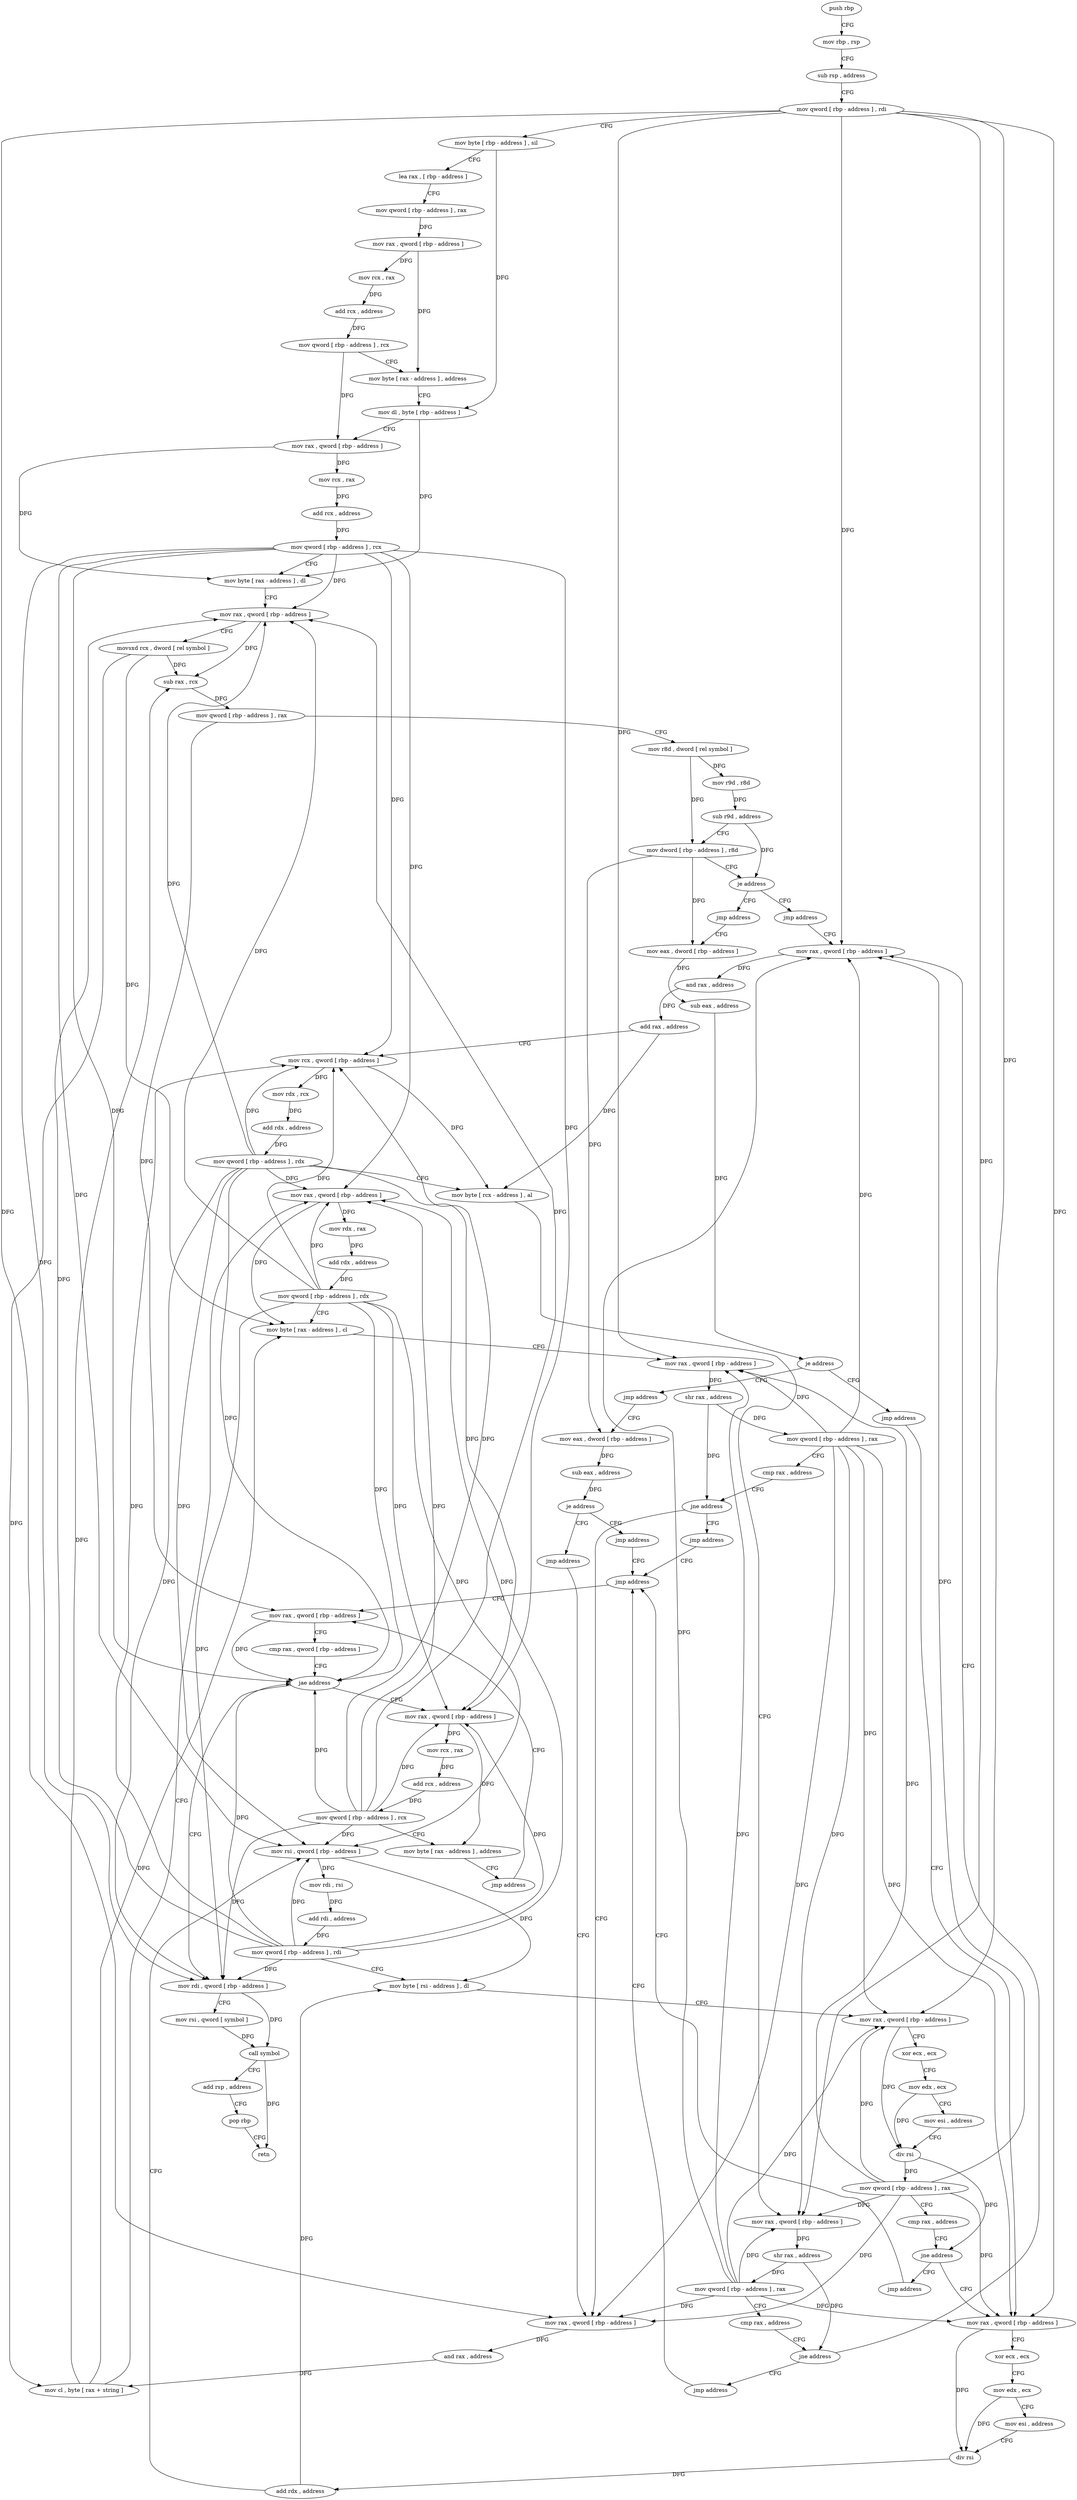 digraph "func" {
"4206576" [label = "push rbp" ]
"4206577" [label = "mov rbp , rsp" ]
"4206580" [label = "sub rsp , address" ]
"4206584" [label = "mov qword [ rbp - address ] , rdi" ]
"4206588" [label = "mov byte [ rbp - address ] , sil" ]
"4206592" [label = "lea rax , [ rbp - address ]" ]
"4206596" [label = "mov qword [ rbp - address ] , rax" ]
"4206600" [label = "mov rax , qword [ rbp - address ]" ]
"4206604" [label = "mov rcx , rax" ]
"4206607" [label = "add rcx , address" ]
"4206611" [label = "mov qword [ rbp - address ] , rcx" ]
"4206615" [label = "mov byte [ rax - address ] , address" ]
"4206619" [label = "mov dl , byte [ rbp - address ]" ]
"4206622" [label = "mov rax , qword [ rbp - address ]" ]
"4206626" [label = "mov rcx , rax" ]
"4206629" [label = "add rcx , address" ]
"4206633" [label = "mov qword [ rbp - address ] , rcx" ]
"4206637" [label = "mov byte [ rax - address ] , dl" ]
"4206640" [label = "mov rax , qword [ rbp - address ]" ]
"4206644" [label = "movsxd rcx , dword [ rel symbol ]" ]
"4206651" [label = "sub rax , rcx" ]
"4206654" [label = "mov qword [ rbp - address ] , rax" ]
"4206658" [label = "mov r8d , dword [ rel symbol ]" ]
"4206665" [label = "mov r9d , r8d" ]
"4206668" [label = "sub r9d , address" ]
"4206672" [label = "mov dword [ rbp - address ] , r8d" ]
"4206676" [label = "je address" ]
"4206721" [label = "jmp address" ]
"4206682" [label = "jmp address" ]
"4206726" [label = "mov rax , qword [ rbp - address ]" ]
"4206687" [label = "mov eax , dword [ rbp - address ]" ]
"4206730" [label = "and rax , address" ]
"4206736" [label = "add rax , address" ]
"4206742" [label = "mov rcx , qword [ rbp - address ]" ]
"4206746" [label = "mov rdx , rcx" ]
"4206749" [label = "add rdx , address" ]
"4206756" [label = "mov qword [ rbp - address ] , rdx" ]
"4206760" [label = "mov byte [ rcx - address ] , al" ]
"4206763" [label = "mov rax , qword [ rbp - address ]" ]
"4206767" [label = "shr rax , address" ]
"4206771" [label = "mov qword [ rbp - address ] , rax" ]
"4206775" [label = "cmp rax , address" ]
"4206779" [label = "jne address" ]
"4206785" [label = "jmp address" ]
"4206690" [label = "sub eax , address" ]
"4206693" [label = "je address" ]
"4206790" [label = "jmp address" ]
"4206699" [label = "jmp address" ]
"4206944" [label = "jmp address" ]
"4206795" [label = "mov rax , qword [ rbp - address ]" ]
"4206704" [label = "mov eax , dword [ rbp - address ]" ]
"4206949" [label = "mov rax , qword [ rbp - address ]" ]
"4206799" [label = "xor ecx , ecx" ]
"4206801" [label = "mov edx , ecx" ]
"4206803" [label = "mov esi , address" ]
"4206808" [label = "div rsi" ]
"4206811" [label = "add rdx , address" ]
"4206818" [label = "mov rsi , qword [ rbp - address ]" ]
"4206822" [label = "mov rdi , rsi" ]
"4206825" [label = "add rdi , address" ]
"4206832" [label = "mov qword [ rbp - address ] , rdi" ]
"4206836" [label = "mov byte [ rsi - address ] , dl" ]
"4206839" [label = "mov rax , qword [ rbp - address ]" ]
"4206843" [label = "xor ecx , ecx" ]
"4206845" [label = "mov edx , ecx" ]
"4206847" [label = "mov esi , address" ]
"4206852" [label = "div rsi" ]
"4206855" [label = "mov qword [ rbp - address ] , rax" ]
"4206859" [label = "cmp rax , address" ]
"4206863" [label = "jne address" ]
"4206869" [label = "jmp address" ]
"4206707" [label = "sub eax , address" ]
"4206710" [label = "je address" ]
"4206874" [label = "jmp address" ]
"4206716" [label = "jmp address" ]
"4206953" [label = "cmp rax , qword [ rbp - address ]" ]
"4206957" [label = "jae address" ]
"4206990" [label = "mov rdi , qword [ rbp - address ]" ]
"4206963" [label = "mov rax , qword [ rbp - address ]" ]
"4206879" [label = "mov rax , qword [ rbp - address ]" ]
"4206994" [label = "mov rsi , qword [ symbol ]" ]
"4207002" [label = "call symbol" ]
"4207007" [label = "add rsp , address" ]
"4207011" [label = "pop rbp" ]
"4207012" [label = "retn" ]
"4206967" [label = "mov rcx , rax" ]
"4206970" [label = "add rcx , address" ]
"4206977" [label = "mov qword [ rbp - address ] , rcx" ]
"4206981" [label = "mov byte [ rax - address ] , address" ]
"4206985" [label = "jmp address" ]
"4206883" [label = "and rax , address" ]
"4206889" [label = "mov cl , byte [ rax + string ]" ]
"4206896" [label = "mov rax , qword [ rbp - address ]" ]
"4206900" [label = "mov rdx , rax" ]
"4206903" [label = "add rdx , address" ]
"4206910" [label = "mov qword [ rbp - address ] , rdx" ]
"4206914" [label = "mov byte [ rax - address ] , cl" ]
"4206917" [label = "mov rax , qword [ rbp - address ]" ]
"4206921" [label = "shr rax , address" ]
"4206925" [label = "mov qword [ rbp - address ] , rax" ]
"4206929" [label = "cmp rax , address" ]
"4206933" [label = "jne address" ]
"4206939" [label = "jmp address" ]
"4206576" -> "4206577" [ label = "CFG" ]
"4206577" -> "4206580" [ label = "CFG" ]
"4206580" -> "4206584" [ label = "CFG" ]
"4206584" -> "4206588" [ label = "CFG" ]
"4206584" -> "4206726" [ label = "DFG" ]
"4206584" -> "4206763" [ label = "DFG" ]
"4206584" -> "4206795" [ label = "DFG" ]
"4206584" -> "4206839" [ label = "DFG" ]
"4206584" -> "4206879" [ label = "DFG" ]
"4206584" -> "4206917" [ label = "DFG" ]
"4206588" -> "4206592" [ label = "CFG" ]
"4206588" -> "4206619" [ label = "DFG" ]
"4206592" -> "4206596" [ label = "CFG" ]
"4206596" -> "4206600" [ label = "DFG" ]
"4206600" -> "4206604" [ label = "DFG" ]
"4206600" -> "4206615" [ label = "DFG" ]
"4206604" -> "4206607" [ label = "DFG" ]
"4206607" -> "4206611" [ label = "DFG" ]
"4206611" -> "4206615" [ label = "CFG" ]
"4206611" -> "4206622" [ label = "DFG" ]
"4206615" -> "4206619" [ label = "CFG" ]
"4206619" -> "4206622" [ label = "CFG" ]
"4206619" -> "4206637" [ label = "DFG" ]
"4206622" -> "4206626" [ label = "DFG" ]
"4206622" -> "4206637" [ label = "DFG" ]
"4206626" -> "4206629" [ label = "DFG" ]
"4206629" -> "4206633" [ label = "DFG" ]
"4206633" -> "4206637" [ label = "CFG" ]
"4206633" -> "4206640" [ label = "DFG" ]
"4206633" -> "4206742" [ label = "DFG" ]
"4206633" -> "4206818" [ label = "DFG" ]
"4206633" -> "4206957" [ label = "DFG" ]
"4206633" -> "4206990" [ label = "DFG" ]
"4206633" -> "4206963" [ label = "DFG" ]
"4206633" -> "4206896" [ label = "DFG" ]
"4206637" -> "4206640" [ label = "CFG" ]
"4206640" -> "4206644" [ label = "CFG" ]
"4206640" -> "4206651" [ label = "DFG" ]
"4206644" -> "4206651" [ label = "DFG" ]
"4206644" -> "4206889" [ label = "DFG" ]
"4206644" -> "4206914" [ label = "DFG" ]
"4206651" -> "4206654" [ label = "DFG" ]
"4206654" -> "4206658" [ label = "CFG" ]
"4206654" -> "4206949" [ label = "DFG" ]
"4206658" -> "4206665" [ label = "DFG" ]
"4206658" -> "4206672" [ label = "DFG" ]
"4206665" -> "4206668" [ label = "DFG" ]
"4206668" -> "4206672" [ label = "CFG" ]
"4206668" -> "4206676" [ label = "DFG" ]
"4206672" -> "4206676" [ label = "CFG" ]
"4206672" -> "4206687" [ label = "DFG" ]
"4206672" -> "4206704" [ label = "DFG" ]
"4206676" -> "4206721" [ label = "CFG" ]
"4206676" -> "4206682" [ label = "CFG" ]
"4206721" -> "4206726" [ label = "CFG" ]
"4206682" -> "4206687" [ label = "CFG" ]
"4206726" -> "4206730" [ label = "DFG" ]
"4206687" -> "4206690" [ label = "DFG" ]
"4206730" -> "4206736" [ label = "DFG" ]
"4206736" -> "4206742" [ label = "CFG" ]
"4206736" -> "4206760" [ label = "DFG" ]
"4206742" -> "4206746" [ label = "DFG" ]
"4206742" -> "4206760" [ label = "DFG" ]
"4206746" -> "4206749" [ label = "DFG" ]
"4206749" -> "4206756" [ label = "DFG" ]
"4206756" -> "4206760" [ label = "CFG" ]
"4206756" -> "4206640" [ label = "DFG" ]
"4206756" -> "4206742" [ label = "DFG" ]
"4206756" -> "4206818" [ label = "DFG" ]
"4206756" -> "4206957" [ label = "DFG" ]
"4206756" -> "4206990" [ label = "DFG" ]
"4206756" -> "4206963" [ label = "DFG" ]
"4206756" -> "4206896" [ label = "DFG" ]
"4206760" -> "4206763" [ label = "CFG" ]
"4206763" -> "4206767" [ label = "DFG" ]
"4206767" -> "4206771" [ label = "DFG" ]
"4206767" -> "4206779" [ label = "DFG" ]
"4206771" -> "4206775" [ label = "CFG" ]
"4206771" -> "4206726" [ label = "DFG" ]
"4206771" -> "4206763" [ label = "DFG" ]
"4206771" -> "4206795" [ label = "DFG" ]
"4206771" -> "4206839" [ label = "DFG" ]
"4206771" -> "4206879" [ label = "DFG" ]
"4206771" -> "4206917" [ label = "DFG" ]
"4206775" -> "4206779" [ label = "CFG" ]
"4206779" -> "4206726" [ label = "CFG" ]
"4206779" -> "4206785" [ label = "CFG" ]
"4206785" -> "4206944" [ label = "CFG" ]
"4206690" -> "4206693" [ label = "DFG" ]
"4206693" -> "4206790" [ label = "CFG" ]
"4206693" -> "4206699" [ label = "CFG" ]
"4206790" -> "4206795" [ label = "CFG" ]
"4206699" -> "4206704" [ label = "CFG" ]
"4206944" -> "4206949" [ label = "CFG" ]
"4206795" -> "4206799" [ label = "CFG" ]
"4206795" -> "4206808" [ label = "DFG" ]
"4206704" -> "4206707" [ label = "DFG" ]
"4206949" -> "4206953" [ label = "CFG" ]
"4206949" -> "4206957" [ label = "DFG" ]
"4206799" -> "4206801" [ label = "CFG" ]
"4206801" -> "4206803" [ label = "CFG" ]
"4206801" -> "4206808" [ label = "DFG" ]
"4206803" -> "4206808" [ label = "CFG" ]
"4206808" -> "4206811" [ label = "DFG" ]
"4206811" -> "4206818" [ label = "CFG" ]
"4206811" -> "4206836" [ label = "DFG" ]
"4206818" -> "4206822" [ label = "DFG" ]
"4206818" -> "4206836" [ label = "DFG" ]
"4206822" -> "4206825" [ label = "DFG" ]
"4206825" -> "4206832" [ label = "DFG" ]
"4206832" -> "4206836" [ label = "CFG" ]
"4206832" -> "4206640" [ label = "DFG" ]
"4206832" -> "4206742" [ label = "DFG" ]
"4206832" -> "4206818" [ label = "DFG" ]
"4206832" -> "4206957" [ label = "DFG" ]
"4206832" -> "4206990" [ label = "DFG" ]
"4206832" -> "4206963" [ label = "DFG" ]
"4206832" -> "4206896" [ label = "DFG" ]
"4206836" -> "4206839" [ label = "CFG" ]
"4206839" -> "4206843" [ label = "CFG" ]
"4206839" -> "4206852" [ label = "DFG" ]
"4206843" -> "4206845" [ label = "CFG" ]
"4206845" -> "4206847" [ label = "CFG" ]
"4206845" -> "4206852" [ label = "DFG" ]
"4206847" -> "4206852" [ label = "CFG" ]
"4206852" -> "4206855" [ label = "DFG" ]
"4206852" -> "4206863" [ label = "DFG" ]
"4206855" -> "4206859" [ label = "CFG" ]
"4206855" -> "4206726" [ label = "DFG" ]
"4206855" -> "4206763" [ label = "DFG" ]
"4206855" -> "4206795" [ label = "DFG" ]
"4206855" -> "4206839" [ label = "DFG" ]
"4206855" -> "4206879" [ label = "DFG" ]
"4206855" -> "4206917" [ label = "DFG" ]
"4206859" -> "4206863" [ label = "CFG" ]
"4206863" -> "4206795" [ label = "CFG" ]
"4206863" -> "4206869" [ label = "CFG" ]
"4206869" -> "4206944" [ label = "CFG" ]
"4206707" -> "4206710" [ label = "DFG" ]
"4206710" -> "4206874" [ label = "CFG" ]
"4206710" -> "4206716" [ label = "CFG" ]
"4206874" -> "4206879" [ label = "CFG" ]
"4206716" -> "4206944" [ label = "CFG" ]
"4206953" -> "4206957" [ label = "CFG" ]
"4206957" -> "4206990" [ label = "CFG" ]
"4206957" -> "4206963" [ label = "CFG" ]
"4206990" -> "4206994" [ label = "CFG" ]
"4206990" -> "4207002" [ label = "DFG" ]
"4206963" -> "4206967" [ label = "DFG" ]
"4206963" -> "4206981" [ label = "DFG" ]
"4206879" -> "4206883" [ label = "DFG" ]
"4206994" -> "4207002" [ label = "DFG" ]
"4207002" -> "4207007" [ label = "CFG" ]
"4207002" -> "4207012" [ label = "DFG" ]
"4207007" -> "4207011" [ label = "CFG" ]
"4207011" -> "4207012" [ label = "CFG" ]
"4206967" -> "4206970" [ label = "DFG" ]
"4206970" -> "4206977" [ label = "DFG" ]
"4206977" -> "4206981" [ label = "CFG" ]
"4206977" -> "4206640" [ label = "DFG" ]
"4206977" -> "4206742" [ label = "DFG" ]
"4206977" -> "4206818" [ label = "DFG" ]
"4206977" -> "4206957" [ label = "DFG" ]
"4206977" -> "4206990" [ label = "DFG" ]
"4206977" -> "4206963" [ label = "DFG" ]
"4206977" -> "4206896" [ label = "DFG" ]
"4206981" -> "4206985" [ label = "CFG" ]
"4206985" -> "4206949" [ label = "CFG" ]
"4206883" -> "4206889" [ label = "DFG" ]
"4206889" -> "4206896" [ label = "CFG" ]
"4206889" -> "4206651" [ label = "DFG" ]
"4206889" -> "4206914" [ label = "DFG" ]
"4206896" -> "4206900" [ label = "DFG" ]
"4206896" -> "4206914" [ label = "DFG" ]
"4206900" -> "4206903" [ label = "DFG" ]
"4206903" -> "4206910" [ label = "DFG" ]
"4206910" -> "4206914" [ label = "CFG" ]
"4206910" -> "4206640" [ label = "DFG" ]
"4206910" -> "4206742" [ label = "DFG" ]
"4206910" -> "4206818" [ label = "DFG" ]
"4206910" -> "4206957" [ label = "DFG" ]
"4206910" -> "4206990" [ label = "DFG" ]
"4206910" -> "4206963" [ label = "DFG" ]
"4206910" -> "4206896" [ label = "DFG" ]
"4206914" -> "4206917" [ label = "CFG" ]
"4206917" -> "4206921" [ label = "DFG" ]
"4206921" -> "4206925" [ label = "DFG" ]
"4206921" -> "4206933" [ label = "DFG" ]
"4206925" -> "4206929" [ label = "CFG" ]
"4206925" -> "4206726" [ label = "DFG" ]
"4206925" -> "4206763" [ label = "DFG" ]
"4206925" -> "4206795" [ label = "DFG" ]
"4206925" -> "4206839" [ label = "DFG" ]
"4206925" -> "4206879" [ label = "DFG" ]
"4206925" -> "4206917" [ label = "DFG" ]
"4206929" -> "4206933" [ label = "CFG" ]
"4206933" -> "4206879" [ label = "CFG" ]
"4206933" -> "4206939" [ label = "CFG" ]
"4206939" -> "4206944" [ label = "CFG" ]
}
